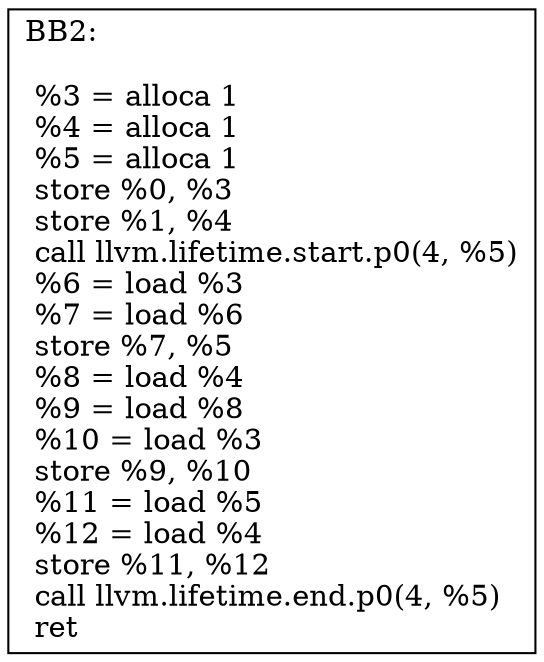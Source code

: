digraph "CFG of Swap function"{
	BB2[shape=record,label="{BB2:\l\l
	 %3 = alloca  1\l	 %4 = alloca  1\l	 %5 = alloca  1\l	 store  %0,  %3\l	 store  %1,  %4\l	 call llvm.lifetime.start.p0(4, %5)\l	 %6 = load  %3\l	 %7 = load  %6\l	 store  %7,  %5\l	 %8 = load  %4\l	 %9 = load  %8\l	 %10 = load  %3\l	 store  %9,  %10\l	 %11 = load  %5\l	 %12 = load  %4\l	 store  %11,  %12\l	 call llvm.lifetime.end.p0(4, %5)\l	 ret \l	}"];
}
